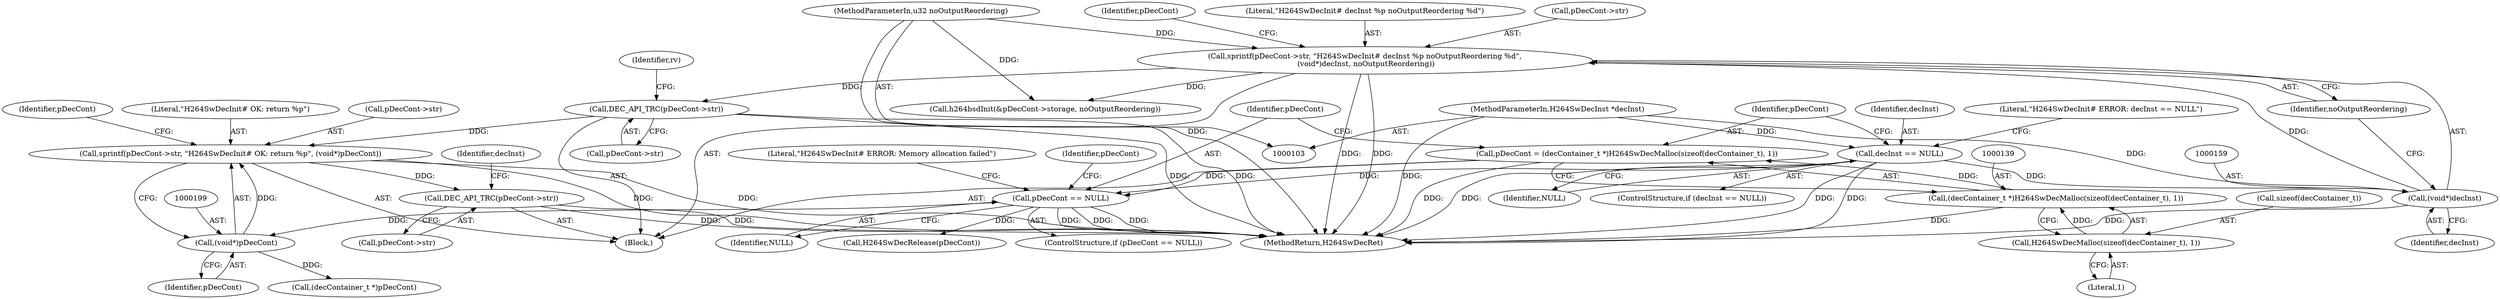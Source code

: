 digraph "0_Android_2b6f22dc64d456471a1dc6df09d515771d1427c8_2@API" {
"1000193" [label="(Call,sprintf(pDecCont->str, \"H264SwDecInit# OK: return %p\", (void*)pDecCont))"];
"1000162" [label="(Call,DEC_API_TRC(pDecCont->str))"];
"1000153" [label="(Call,sprintf(pDecCont->str, \"H264SwDecInit# decInst %p noOutputReordering %d\",\n (void*)decInst, noOutputReordering))"];
"1000158" [label="(Call,(void*)decInst)"];
"1000128" [label="(Call,decInst == NULL)"];
"1000104" [label="(MethodParameterIn,H264SwDecInst *decInst)"];
"1000105" [label="(MethodParameterIn,u32 noOutputReordering)"];
"1000198" [label="(Call,(void*)pDecCont)"];
"1000145" [label="(Call,pDecCont == NULL)"];
"1000136" [label="(Call,pDecCont = (decContainer_t *)H264SwDecMalloc(sizeof(decContainer_t), 1))"];
"1000138" [label="(Call,(decContainer_t *)H264SwDecMalloc(sizeof(decContainer_t), 1))"];
"1000140" [label="(Call,H264SwDecMalloc(sizeof(decContainer_t), 1))"];
"1000201" [label="(Call,DEC_API_TRC(pDecCont->str))"];
"1000104" [label="(MethodParameterIn,H264SwDecInst *decInst)"];
"1000133" [label="(Literal,\"H264SwDecInit# ERROR: decInst == NULL\")"];
"1000140" [label="(Call,H264SwDecMalloc(sizeof(decContainer_t), 1))"];
"1000129" [label="(Identifier,decInst)"];
"1000154" [label="(Call,pDecCont->str)"];
"1000155" [label="(Identifier,pDecCont)"];
"1000167" [label="(Identifier,rv)"];
"1000203" [label="(Identifier,pDecCont)"];
"1000128" [label="(Call,decInst == NULL)"];
"1000136" [label="(Call,pDecCont = (decContainer_t *)H264SwDecMalloc(sizeof(decContainer_t), 1))"];
"1000147" [label="(Identifier,NULL)"];
"1000213" [label="(MethodReturn,H264SwDecRet)"];
"1000179" [label="(Call,H264SwDecRelease(pDecCont))"];
"1000145" [label="(Call,pDecCont == NULL)"];
"1000130" [label="(Identifier,NULL)"];
"1000127" [label="(ControlStructure,if (decInst == NULL))"];
"1000138" [label="(Call,(decContainer_t *)H264SwDecMalloc(sizeof(decContainer_t), 1))"];
"1000193" [label="(Call,sprintf(pDecCont->str, \"H264SwDecInit# OK: return %p\", (void*)pDecCont))"];
"1000202" [label="(Call,pDecCont->str)"];
"1000144" [label="(ControlStructure,if (pDecCont == NULL))"];
"1000168" [label="(Call,h264bsdInit(&pDecCont->storage, noOutputReordering))"];
"1000146" [label="(Identifier,pDecCont)"];
"1000153" [label="(Call,sprintf(pDecCont->str, \"H264SwDecInit# decInst %p noOutputReordering %d\",\n (void*)decInst, noOutputReordering))"];
"1000201" [label="(Call,DEC_API_TRC(pDecCont->str))"];
"1000197" [label="(Literal,\"H264SwDecInit# OK: return %p\")"];
"1000163" [label="(Call,pDecCont->str)"];
"1000164" [label="(Identifier,pDecCont)"];
"1000160" [label="(Identifier,decInst)"];
"1000158" [label="(Call,(void*)decInst)"];
"1000105" [label="(MethodParameterIn,u32 noOutputReordering)"];
"1000162" [label="(Call,DEC_API_TRC(pDecCont->str))"];
"1000200" [label="(Identifier,pDecCont)"];
"1000207" [label="(Identifier,decInst)"];
"1000157" [label="(Literal,\"H264SwDecInit# decInst %p noOutputReordering %d\")"];
"1000150" [label="(Literal,\"H264SwDecInit# ERROR: Memory allocation failed\")"];
"1000208" [label="(Call,(decContainer_t *)pDecCont)"];
"1000141" [label="(Call,sizeof(decContainer_t))"];
"1000194" [label="(Call,pDecCont->str)"];
"1000137" [label="(Identifier,pDecCont)"];
"1000161" [label="(Identifier,noOutputReordering)"];
"1000198" [label="(Call,(void*)pDecCont)"];
"1000106" [label="(Block,)"];
"1000143" [label="(Literal,1)"];
"1000193" -> "1000106"  [label="AST: "];
"1000193" -> "1000198"  [label="CFG: "];
"1000194" -> "1000193"  [label="AST: "];
"1000197" -> "1000193"  [label="AST: "];
"1000198" -> "1000193"  [label="AST: "];
"1000203" -> "1000193"  [label="CFG: "];
"1000193" -> "1000213"  [label="DDG: "];
"1000193" -> "1000213"  [label="DDG: "];
"1000162" -> "1000193"  [label="DDG: "];
"1000198" -> "1000193"  [label="DDG: "];
"1000193" -> "1000201"  [label="DDG: "];
"1000162" -> "1000106"  [label="AST: "];
"1000162" -> "1000163"  [label="CFG: "];
"1000163" -> "1000162"  [label="AST: "];
"1000167" -> "1000162"  [label="CFG: "];
"1000162" -> "1000213"  [label="DDG: "];
"1000162" -> "1000213"  [label="DDG: "];
"1000153" -> "1000162"  [label="DDG: "];
"1000153" -> "1000106"  [label="AST: "];
"1000153" -> "1000161"  [label="CFG: "];
"1000154" -> "1000153"  [label="AST: "];
"1000157" -> "1000153"  [label="AST: "];
"1000158" -> "1000153"  [label="AST: "];
"1000161" -> "1000153"  [label="AST: "];
"1000164" -> "1000153"  [label="CFG: "];
"1000153" -> "1000213"  [label="DDG: "];
"1000153" -> "1000213"  [label="DDG: "];
"1000158" -> "1000153"  [label="DDG: "];
"1000105" -> "1000153"  [label="DDG: "];
"1000153" -> "1000168"  [label="DDG: "];
"1000158" -> "1000160"  [label="CFG: "];
"1000159" -> "1000158"  [label="AST: "];
"1000160" -> "1000158"  [label="AST: "];
"1000161" -> "1000158"  [label="CFG: "];
"1000158" -> "1000213"  [label="DDG: "];
"1000128" -> "1000158"  [label="DDG: "];
"1000104" -> "1000158"  [label="DDG: "];
"1000128" -> "1000127"  [label="AST: "];
"1000128" -> "1000130"  [label="CFG: "];
"1000129" -> "1000128"  [label="AST: "];
"1000130" -> "1000128"  [label="AST: "];
"1000133" -> "1000128"  [label="CFG: "];
"1000137" -> "1000128"  [label="CFG: "];
"1000128" -> "1000213"  [label="DDG: "];
"1000128" -> "1000213"  [label="DDG: "];
"1000128" -> "1000213"  [label="DDG: "];
"1000104" -> "1000128"  [label="DDG: "];
"1000128" -> "1000145"  [label="DDG: "];
"1000104" -> "1000103"  [label="AST: "];
"1000104" -> "1000213"  [label="DDG: "];
"1000105" -> "1000103"  [label="AST: "];
"1000105" -> "1000213"  [label="DDG: "];
"1000105" -> "1000168"  [label="DDG: "];
"1000198" -> "1000200"  [label="CFG: "];
"1000199" -> "1000198"  [label="AST: "];
"1000200" -> "1000198"  [label="AST: "];
"1000145" -> "1000198"  [label="DDG: "];
"1000198" -> "1000208"  [label="DDG: "];
"1000145" -> "1000144"  [label="AST: "];
"1000145" -> "1000147"  [label="CFG: "];
"1000146" -> "1000145"  [label="AST: "];
"1000147" -> "1000145"  [label="AST: "];
"1000150" -> "1000145"  [label="CFG: "];
"1000155" -> "1000145"  [label="CFG: "];
"1000145" -> "1000213"  [label="DDG: "];
"1000145" -> "1000213"  [label="DDG: "];
"1000145" -> "1000213"  [label="DDG: "];
"1000136" -> "1000145"  [label="DDG: "];
"1000145" -> "1000179"  [label="DDG: "];
"1000136" -> "1000106"  [label="AST: "];
"1000136" -> "1000138"  [label="CFG: "];
"1000137" -> "1000136"  [label="AST: "];
"1000138" -> "1000136"  [label="AST: "];
"1000146" -> "1000136"  [label="CFG: "];
"1000136" -> "1000213"  [label="DDG: "];
"1000138" -> "1000136"  [label="DDG: "];
"1000138" -> "1000140"  [label="CFG: "];
"1000139" -> "1000138"  [label="AST: "];
"1000140" -> "1000138"  [label="AST: "];
"1000138" -> "1000213"  [label="DDG: "];
"1000140" -> "1000138"  [label="DDG: "];
"1000140" -> "1000143"  [label="CFG: "];
"1000141" -> "1000140"  [label="AST: "];
"1000143" -> "1000140"  [label="AST: "];
"1000201" -> "1000106"  [label="AST: "];
"1000201" -> "1000202"  [label="CFG: "];
"1000202" -> "1000201"  [label="AST: "];
"1000207" -> "1000201"  [label="CFG: "];
"1000201" -> "1000213"  [label="DDG: "];
"1000201" -> "1000213"  [label="DDG: "];
}
